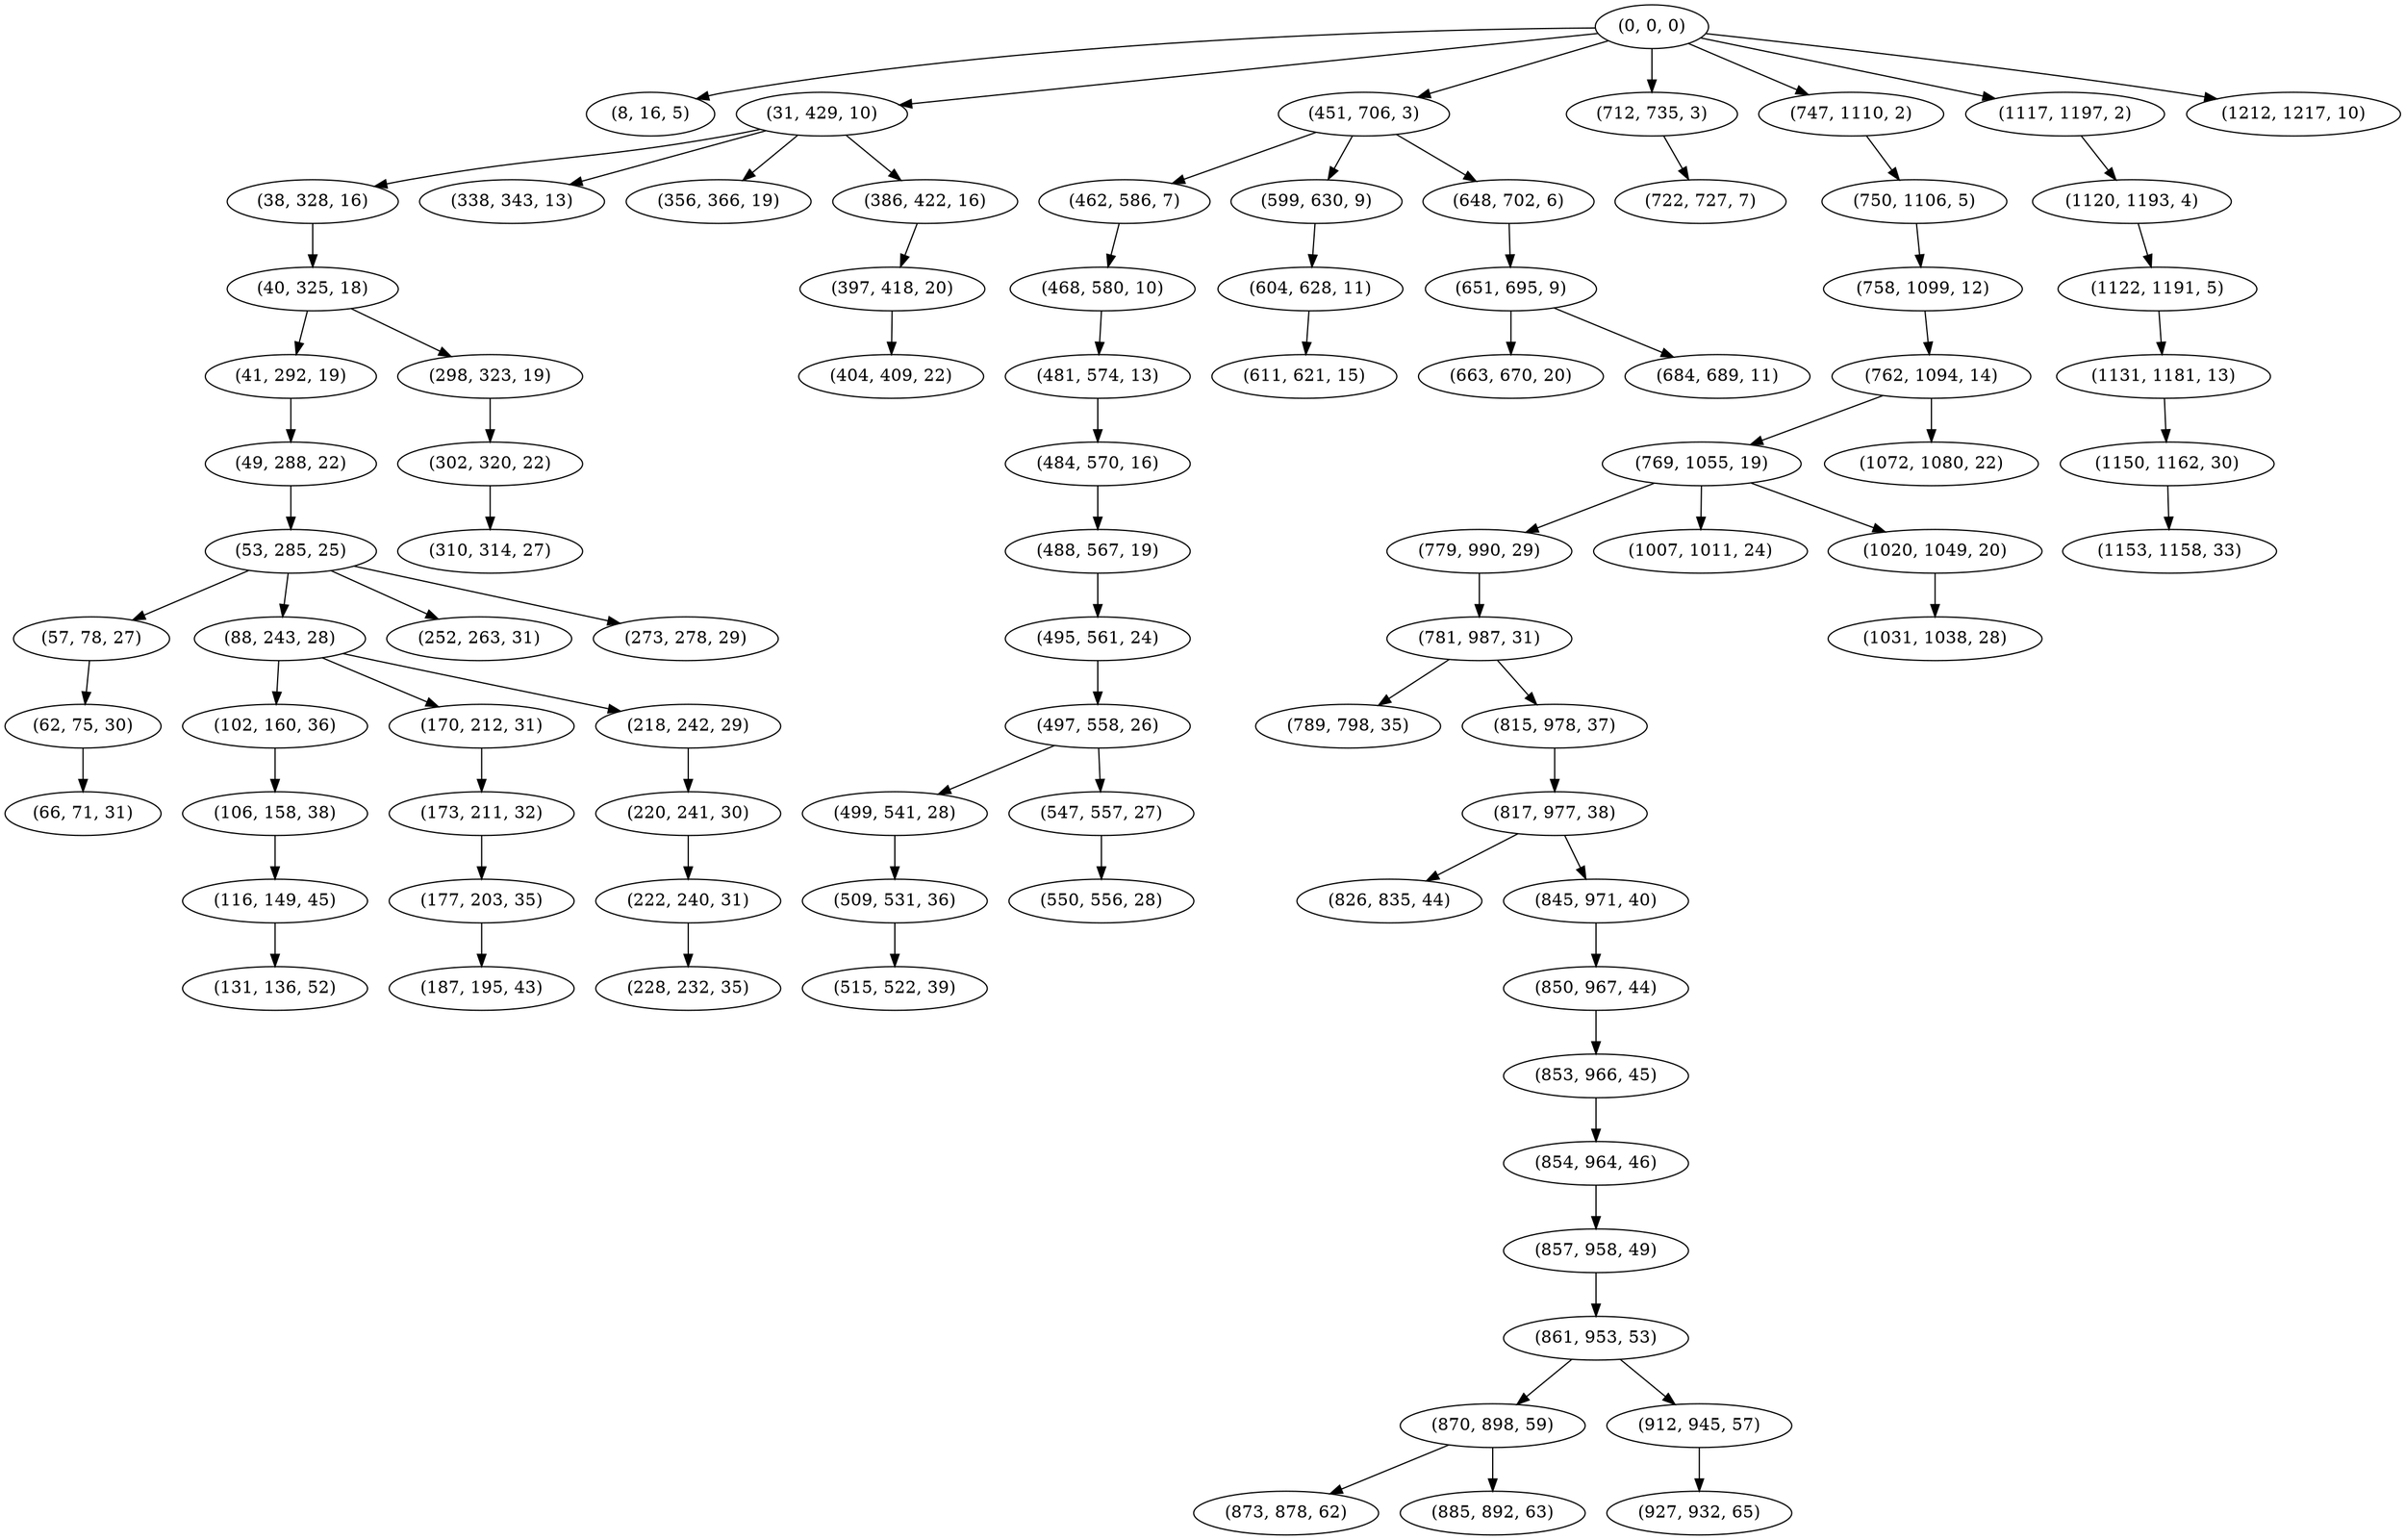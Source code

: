 digraph tree {
    "(0, 0, 0)";
    "(8, 16, 5)";
    "(31, 429, 10)";
    "(38, 328, 16)";
    "(40, 325, 18)";
    "(41, 292, 19)";
    "(49, 288, 22)";
    "(53, 285, 25)";
    "(57, 78, 27)";
    "(62, 75, 30)";
    "(66, 71, 31)";
    "(88, 243, 28)";
    "(102, 160, 36)";
    "(106, 158, 38)";
    "(116, 149, 45)";
    "(131, 136, 52)";
    "(170, 212, 31)";
    "(173, 211, 32)";
    "(177, 203, 35)";
    "(187, 195, 43)";
    "(218, 242, 29)";
    "(220, 241, 30)";
    "(222, 240, 31)";
    "(228, 232, 35)";
    "(252, 263, 31)";
    "(273, 278, 29)";
    "(298, 323, 19)";
    "(302, 320, 22)";
    "(310, 314, 27)";
    "(338, 343, 13)";
    "(356, 366, 19)";
    "(386, 422, 16)";
    "(397, 418, 20)";
    "(404, 409, 22)";
    "(451, 706, 3)";
    "(462, 586, 7)";
    "(468, 580, 10)";
    "(481, 574, 13)";
    "(484, 570, 16)";
    "(488, 567, 19)";
    "(495, 561, 24)";
    "(497, 558, 26)";
    "(499, 541, 28)";
    "(509, 531, 36)";
    "(515, 522, 39)";
    "(547, 557, 27)";
    "(550, 556, 28)";
    "(599, 630, 9)";
    "(604, 628, 11)";
    "(611, 621, 15)";
    "(648, 702, 6)";
    "(651, 695, 9)";
    "(663, 670, 20)";
    "(684, 689, 11)";
    "(712, 735, 3)";
    "(722, 727, 7)";
    "(747, 1110, 2)";
    "(750, 1106, 5)";
    "(758, 1099, 12)";
    "(762, 1094, 14)";
    "(769, 1055, 19)";
    "(779, 990, 29)";
    "(781, 987, 31)";
    "(789, 798, 35)";
    "(815, 978, 37)";
    "(817, 977, 38)";
    "(826, 835, 44)";
    "(845, 971, 40)";
    "(850, 967, 44)";
    "(853, 966, 45)";
    "(854, 964, 46)";
    "(857, 958, 49)";
    "(861, 953, 53)";
    "(870, 898, 59)";
    "(873, 878, 62)";
    "(885, 892, 63)";
    "(912, 945, 57)";
    "(927, 932, 65)";
    "(1007, 1011, 24)";
    "(1020, 1049, 20)";
    "(1031, 1038, 28)";
    "(1072, 1080, 22)";
    "(1117, 1197, 2)";
    "(1120, 1193, 4)";
    "(1122, 1191, 5)";
    "(1131, 1181, 13)";
    "(1150, 1162, 30)";
    "(1153, 1158, 33)";
    "(1212, 1217, 10)";
    "(0, 0, 0)" -> "(8, 16, 5)";
    "(0, 0, 0)" -> "(31, 429, 10)";
    "(0, 0, 0)" -> "(451, 706, 3)";
    "(0, 0, 0)" -> "(712, 735, 3)";
    "(0, 0, 0)" -> "(747, 1110, 2)";
    "(0, 0, 0)" -> "(1117, 1197, 2)";
    "(0, 0, 0)" -> "(1212, 1217, 10)";
    "(31, 429, 10)" -> "(38, 328, 16)";
    "(31, 429, 10)" -> "(338, 343, 13)";
    "(31, 429, 10)" -> "(356, 366, 19)";
    "(31, 429, 10)" -> "(386, 422, 16)";
    "(38, 328, 16)" -> "(40, 325, 18)";
    "(40, 325, 18)" -> "(41, 292, 19)";
    "(40, 325, 18)" -> "(298, 323, 19)";
    "(41, 292, 19)" -> "(49, 288, 22)";
    "(49, 288, 22)" -> "(53, 285, 25)";
    "(53, 285, 25)" -> "(57, 78, 27)";
    "(53, 285, 25)" -> "(88, 243, 28)";
    "(53, 285, 25)" -> "(252, 263, 31)";
    "(53, 285, 25)" -> "(273, 278, 29)";
    "(57, 78, 27)" -> "(62, 75, 30)";
    "(62, 75, 30)" -> "(66, 71, 31)";
    "(88, 243, 28)" -> "(102, 160, 36)";
    "(88, 243, 28)" -> "(170, 212, 31)";
    "(88, 243, 28)" -> "(218, 242, 29)";
    "(102, 160, 36)" -> "(106, 158, 38)";
    "(106, 158, 38)" -> "(116, 149, 45)";
    "(116, 149, 45)" -> "(131, 136, 52)";
    "(170, 212, 31)" -> "(173, 211, 32)";
    "(173, 211, 32)" -> "(177, 203, 35)";
    "(177, 203, 35)" -> "(187, 195, 43)";
    "(218, 242, 29)" -> "(220, 241, 30)";
    "(220, 241, 30)" -> "(222, 240, 31)";
    "(222, 240, 31)" -> "(228, 232, 35)";
    "(298, 323, 19)" -> "(302, 320, 22)";
    "(302, 320, 22)" -> "(310, 314, 27)";
    "(386, 422, 16)" -> "(397, 418, 20)";
    "(397, 418, 20)" -> "(404, 409, 22)";
    "(451, 706, 3)" -> "(462, 586, 7)";
    "(451, 706, 3)" -> "(599, 630, 9)";
    "(451, 706, 3)" -> "(648, 702, 6)";
    "(462, 586, 7)" -> "(468, 580, 10)";
    "(468, 580, 10)" -> "(481, 574, 13)";
    "(481, 574, 13)" -> "(484, 570, 16)";
    "(484, 570, 16)" -> "(488, 567, 19)";
    "(488, 567, 19)" -> "(495, 561, 24)";
    "(495, 561, 24)" -> "(497, 558, 26)";
    "(497, 558, 26)" -> "(499, 541, 28)";
    "(497, 558, 26)" -> "(547, 557, 27)";
    "(499, 541, 28)" -> "(509, 531, 36)";
    "(509, 531, 36)" -> "(515, 522, 39)";
    "(547, 557, 27)" -> "(550, 556, 28)";
    "(599, 630, 9)" -> "(604, 628, 11)";
    "(604, 628, 11)" -> "(611, 621, 15)";
    "(648, 702, 6)" -> "(651, 695, 9)";
    "(651, 695, 9)" -> "(663, 670, 20)";
    "(651, 695, 9)" -> "(684, 689, 11)";
    "(712, 735, 3)" -> "(722, 727, 7)";
    "(747, 1110, 2)" -> "(750, 1106, 5)";
    "(750, 1106, 5)" -> "(758, 1099, 12)";
    "(758, 1099, 12)" -> "(762, 1094, 14)";
    "(762, 1094, 14)" -> "(769, 1055, 19)";
    "(762, 1094, 14)" -> "(1072, 1080, 22)";
    "(769, 1055, 19)" -> "(779, 990, 29)";
    "(769, 1055, 19)" -> "(1007, 1011, 24)";
    "(769, 1055, 19)" -> "(1020, 1049, 20)";
    "(779, 990, 29)" -> "(781, 987, 31)";
    "(781, 987, 31)" -> "(789, 798, 35)";
    "(781, 987, 31)" -> "(815, 978, 37)";
    "(815, 978, 37)" -> "(817, 977, 38)";
    "(817, 977, 38)" -> "(826, 835, 44)";
    "(817, 977, 38)" -> "(845, 971, 40)";
    "(845, 971, 40)" -> "(850, 967, 44)";
    "(850, 967, 44)" -> "(853, 966, 45)";
    "(853, 966, 45)" -> "(854, 964, 46)";
    "(854, 964, 46)" -> "(857, 958, 49)";
    "(857, 958, 49)" -> "(861, 953, 53)";
    "(861, 953, 53)" -> "(870, 898, 59)";
    "(861, 953, 53)" -> "(912, 945, 57)";
    "(870, 898, 59)" -> "(873, 878, 62)";
    "(870, 898, 59)" -> "(885, 892, 63)";
    "(912, 945, 57)" -> "(927, 932, 65)";
    "(1020, 1049, 20)" -> "(1031, 1038, 28)";
    "(1117, 1197, 2)" -> "(1120, 1193, 4)";
    "(1120, 1193, 4)" -> "(1122, 1191, 5)";
    "(1122, 1191, 5)" -> "(1131, 1181, 13)";
    "(1131, 1181, 13)" -> "(1150, 1162, 30)";
    "(1150, 1162, 30)" -> "(1153, 1158, 33)";
}
